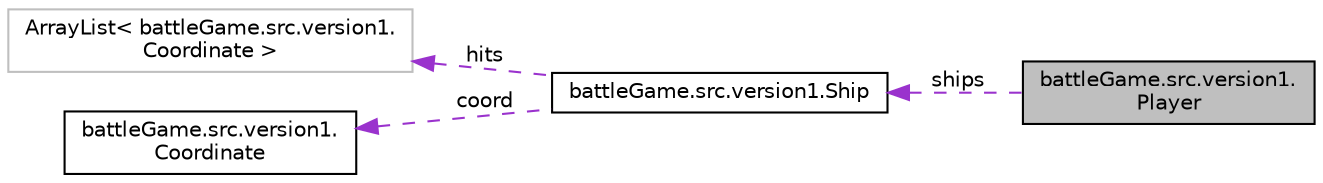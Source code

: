 digraph "battleGame.src.version1.Player"
{
  edge [fontname="Helvetica",fontsize="10",labelfontname="Helvetica",labelfontsize="10"];
  node [fontname="Helvetica",fontsize="10",shape=record];
  rankdir="LR";
  Node1 [label="battleGame.src.version1.\lPlayer",height=0.2,width=0.4,color="black", fillcolor="grey75", style="filled", fontcolor="black"];
  Node2 -> Node1 [dir="back",color="darkorchid3",fontsize="10",style="dashed",label=" ships" ];
  Node2 [label="battleGame.src.version1.Ship",height=0.2,width=0.4,color="black", fillcolor="white", style="filled",URL="$classbattleGame_1_1src_1_1version1_1_1Ship.html"];
  Node3 -> Node2 [dir="back",color="darkorchid3",fontsize="10",style="dashed",label=" hits" ];
  Node3 [label="ArrayList\< battleGame.src.version1.\lCoordinate \>",height=0.2,width=0.4,color="grey75", fillcolor="white", style="filled"];
  Node4 -> Node2 [dir="back",color="darkorchid3",fontsize="10",style="dashed",label=" coord" ];
  Node4 [label="battleGame.src.version1.\lCoordinate",height=0.2,width=0.4,color="black", fillcolor="white", style="filled",URL="$classbattleGame_1_1src_1_1version1_1_1Coordinate.html"];
}
